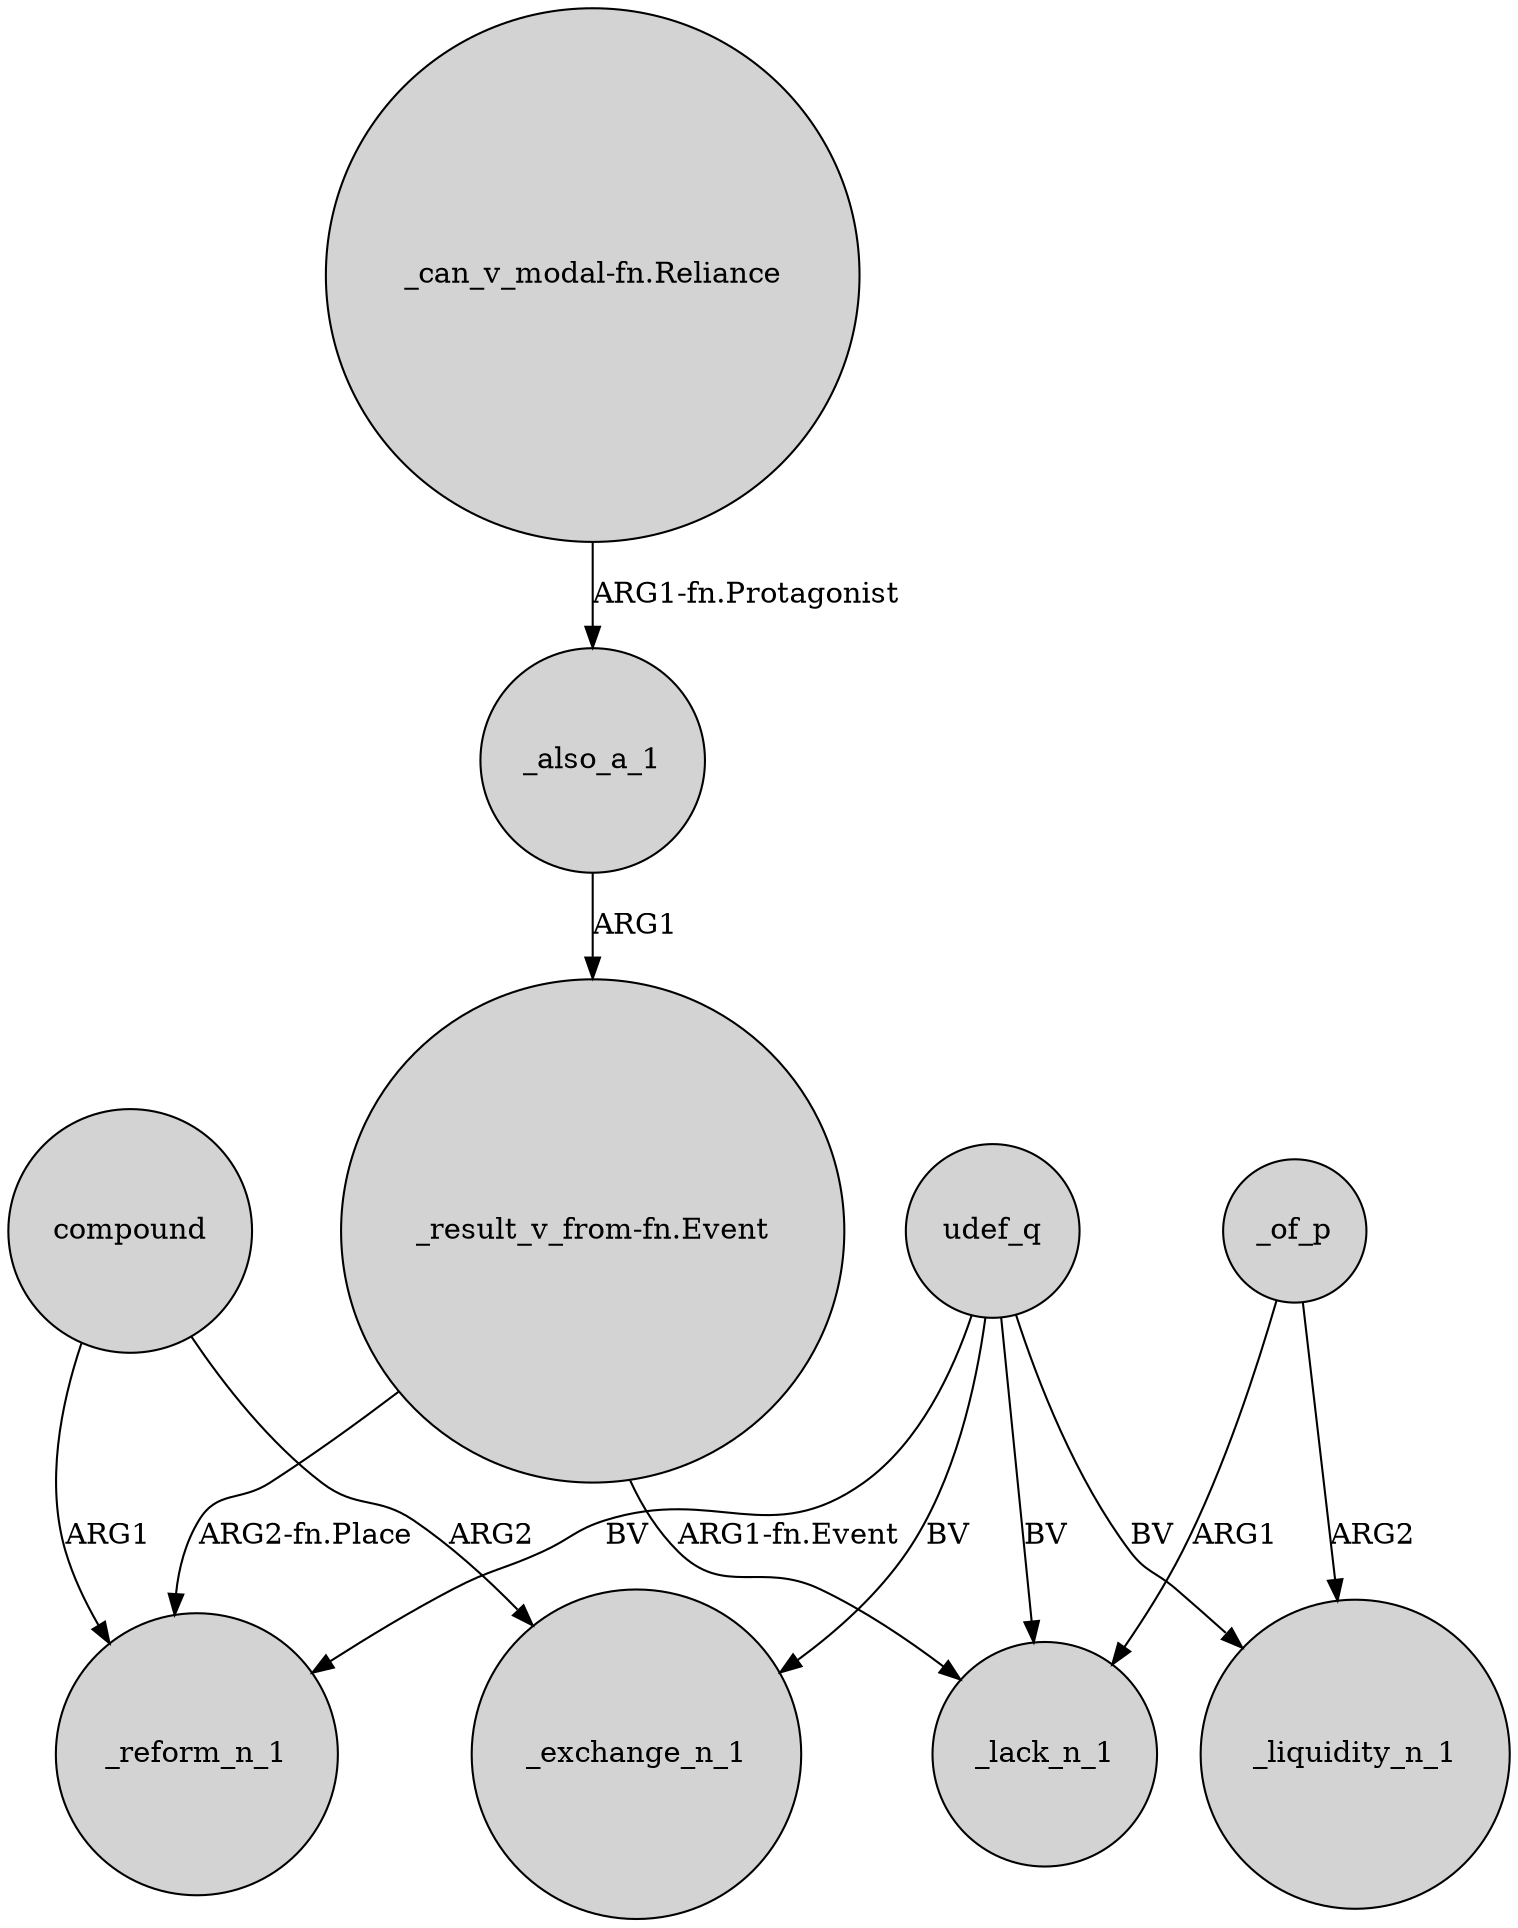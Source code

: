 digraph {
	node [shape=circle style=filled]
	_also_a_1 -> "_result_v_from-fn.Event" [label=ARG1]
	"_result_v_from-fn.Event" -> _reform_n_1 [label="ARG2-fn.Place"]
	compound -> _reform_n_1 [label=ARG1]
	udef_q -> _reform_n_1 [label=BV]
	_of_p -> _lack_n_1 [label=ARG1]
	udef_q -> _lack_n_1 [label=BV]
	_of_p -> _liquidity_n_1 [label=ARG2]
	compound -> _exchange_n_1 [label=ARG2]
	"_result_v_from-fn.Event" -> _lack_n_1 [label="ARG1-fn.Event"]
	udef_q -> _liquidity_n_1 [label=BV]
	"_can_v_modal-fn.Reliance" -> _also_a_1 [label="ARG1-fn.Protagonist"]
	udef_q -> _exchange_n_1 [label=BV]
}
